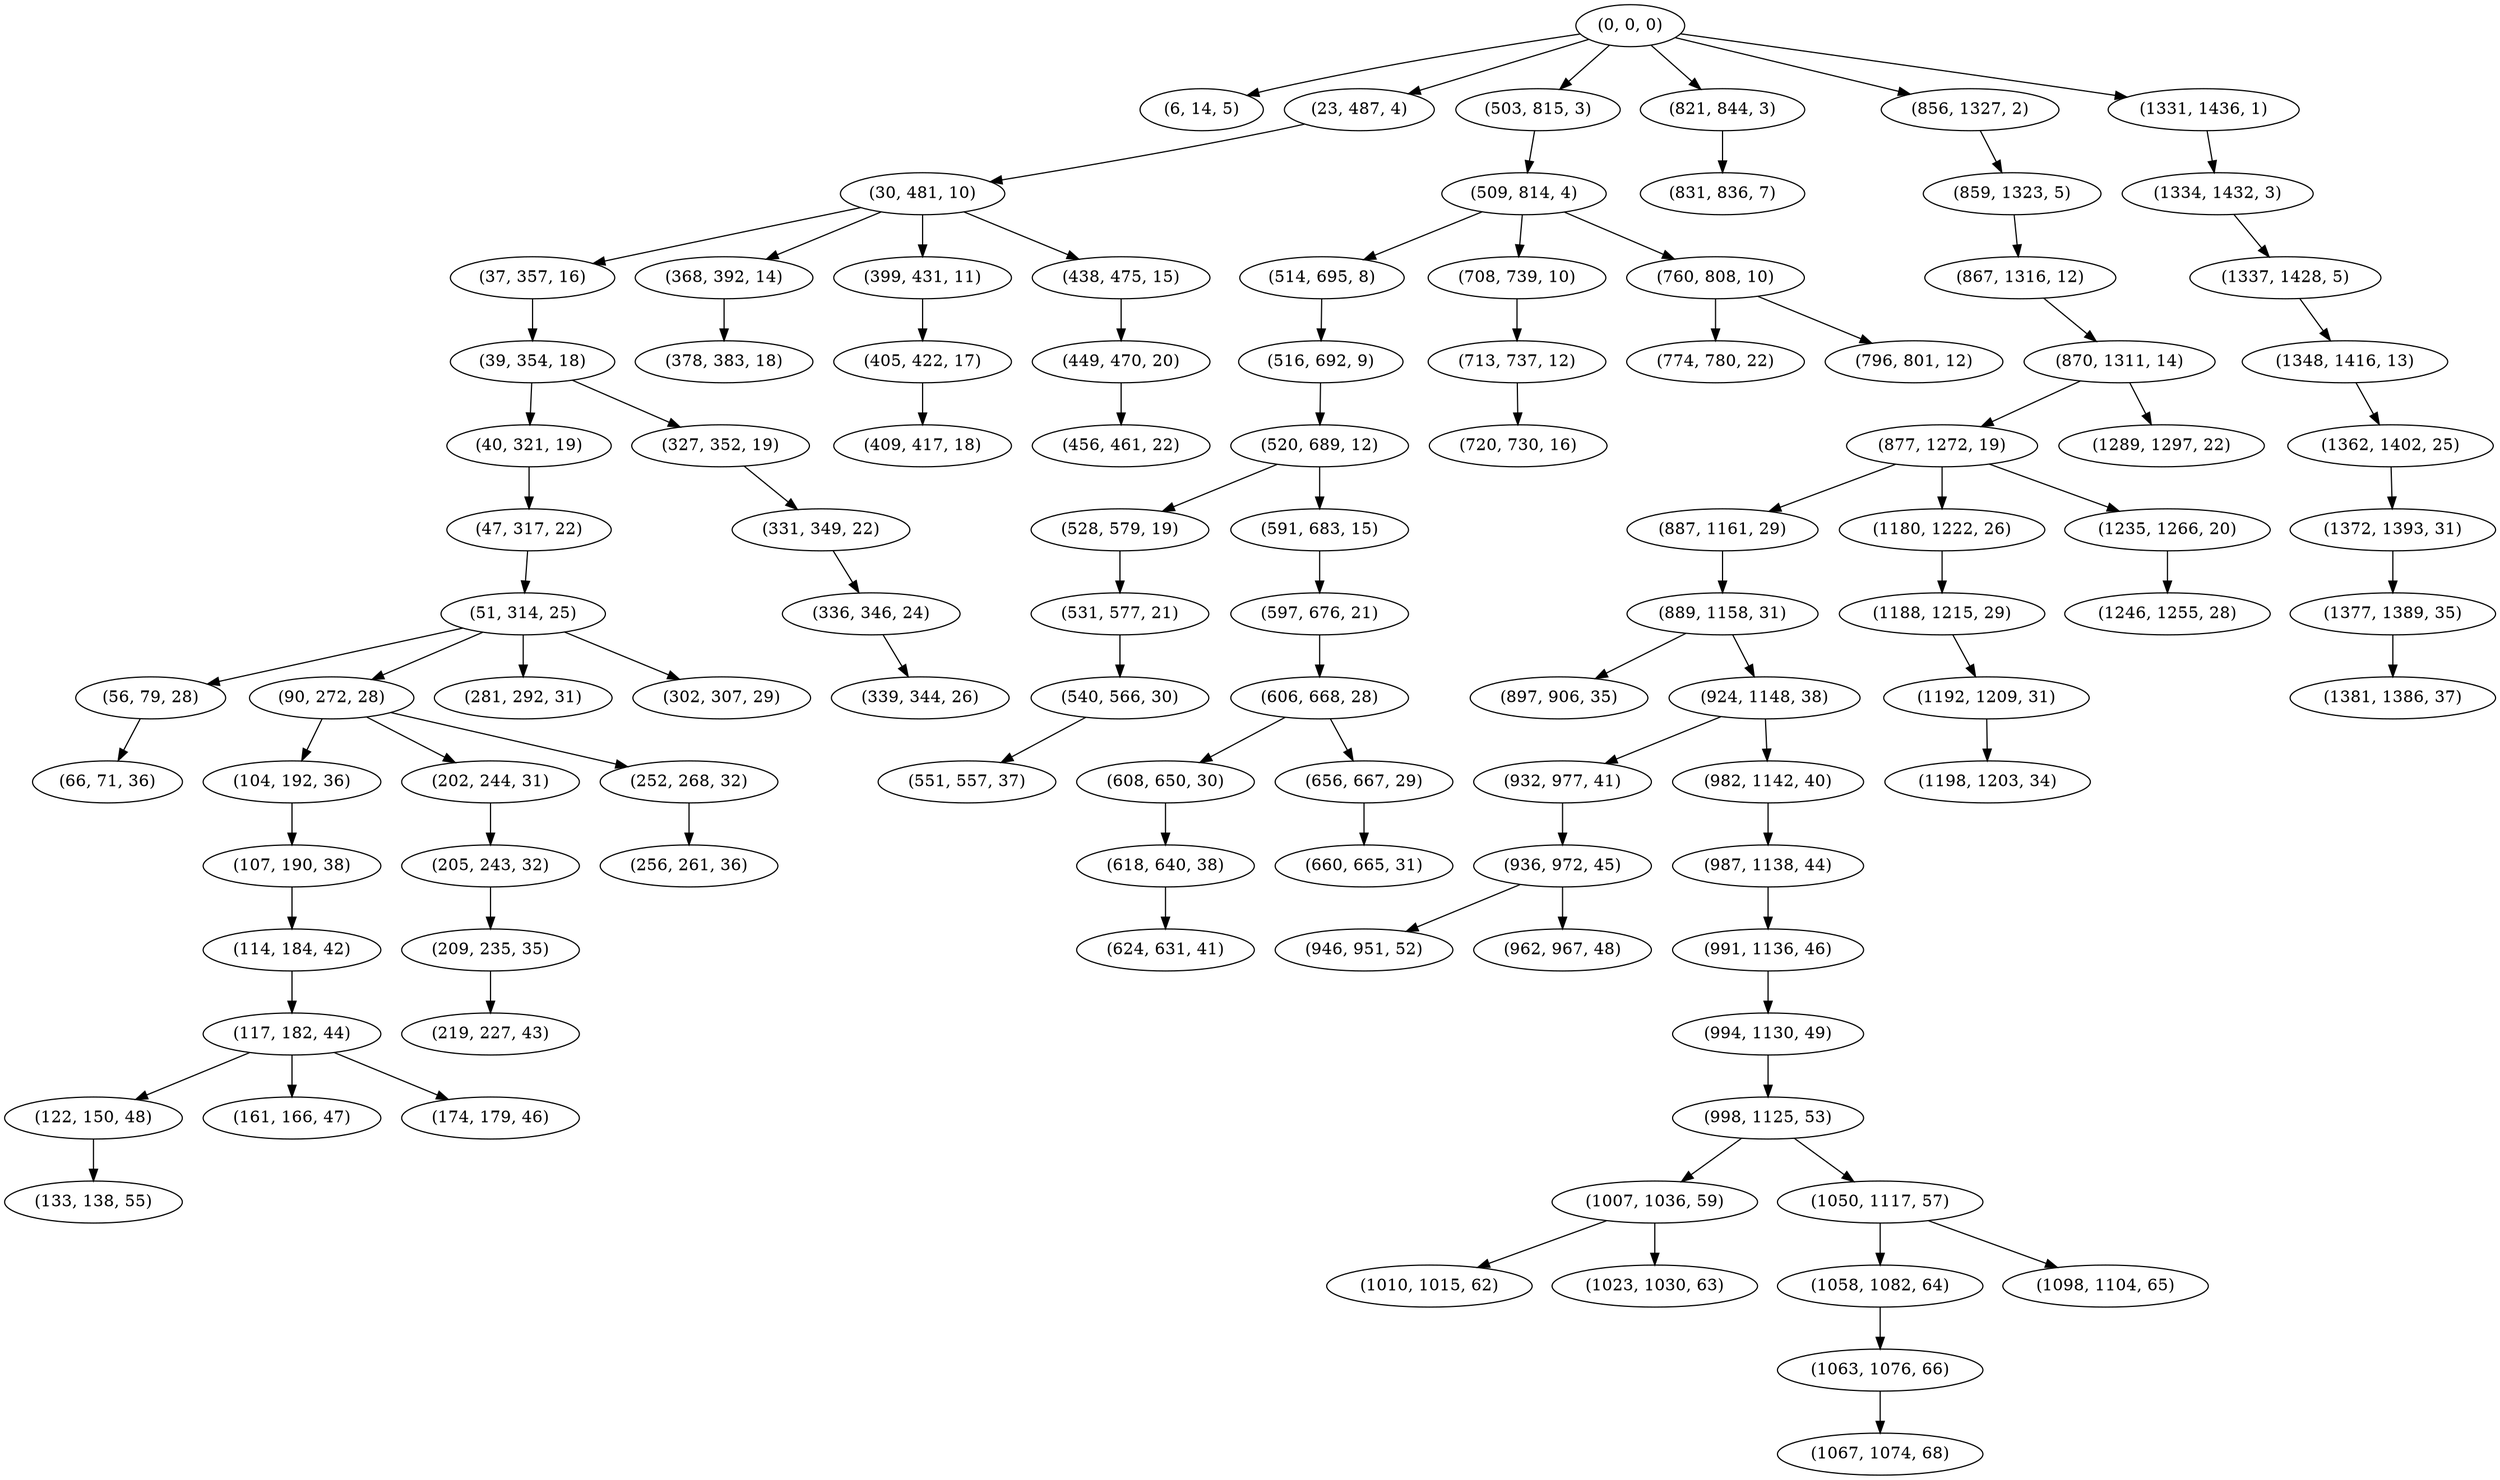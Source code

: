 digraph tree {
    "(0, 0, 0)";
    "(6, 14, 5)";
    "(23, 487, 4)";
    "(30, 481, 10)";
    "(37, 357, 16)";
    "(39, 354, 18)";
    "(40, 321, 19)";
    "(47, 317, 22)";
    "(51, 314, 25)";
    "(56, 79, 28)";
    "(66, 71, 36)";
    "(90, 272, 28)";
    "(104, 192, 36)";
    "(107, 190, 38)";
    "(114, 184, 42)";
    "(117, 182, 44)";
    "(122, 150, 48)";
    "(133, 138, 55)";
    "(161, 166, 47)";
    "(174, 179, 46)";
    "(202, 244, 31)";
    "(205, 243, 32)";
    "(209, 235, 35)";
    "(219, 227, 43)";
    "(252, 268, 32)";
    "(256, 261, 36)";
    "(281, 292, 31)";
    "(302, 307, 29)";
    "(327, 352, 19)";
    "(331, 349, 22)";
    "(336, 346, 24)";
    "(339, 344, 26)";
    "(368, 392, 14)";
    "(378, 383, 18)";
    "(399, 431, 11)";
    "(405, 422, 17)";
    "(409, 417, 18)";
    "(438, 475, 15)";
    "(449, 470, 20)";
    "(456, 461, 22)";
    "(503, 815, 3)";
    "(509, 814, 4)";
    "(514, 695, 8)";
    "(516, 692, 9)";
    "(520, 689, 12)";
    "(528, 579, 19)";
    "(531, 577, 21)";
    "(540, 566, 30)";
    "(551, 557, 37)";
    "(591, 683, 15)";
    "(597, 676, 21)";
    "(606, 668, 28)";
    "(608, 650, 30)";
    "(618, 640, 38)";
    "(624, 631, 41)";
    "(656, 667, 29)";
    "(660, 665, 31)";
    "(708, 739, 10)";
    "(713, 737, 12)";
    "(720, 730, 16)";
    "(760, 808, 10)";
    "(774, 780, 22)";
    "(796, 801, 12)";
    "(821, 844, 3)";
    "(831, 836, 7)";
    "(856, 1327, 2)";
    "(859, 1323, 5)";
    "(867, 1316, 12)";
    "(870, 1311, 14)";
    "(877, 1272, 19)";
    "(887, 1161, 29)";
    "(889, 1158, 31)";
    "(897, 906, 35)";
    "(924, 1148, 38)";
    "(932, 977, 41)";
    "(936, 972, 45)";
    "(946, 951, 52)";
    "(962, 967, 48)";
    "(982, 1142, 40)";
    "(987, 1138, 44)";
    "(991, 1136, 46)";
    "(994, 1130, 49)";
    "(998, 1125, 53)";
    "(1007, 1036, 59)";
    "(1010, 1015, 62)";
    "(1023, 1030, 63)";
    "(1050, 1117, 57)";
    "(1058, 1082, 64)";
    "(1063, 1076, 66)";
    "(1067, 1074, 68)";
    "(1098, 1104, 65)";
    "(1180, 1222, 26)";
    "(1188, 1215, 29)";
    "(1192, 1209, 31)";
    "(1198, 1203, 34)";
    "(1235, 1266, 20)";
    "(1246, 1255, 28)";
    "(1289, 1297, 22)";
    "(1331, 1436, 1)";
    "(1334, 1432, 3)";
    "(1337, 1428, 5)";
    "(1348, 1416, 13)";
    "(1362, 1402, 25)";
    "(1372, 1393, 31)";
    "(1377, 1389, 35)";
    "(1381, 1386, 37)";
    "(0, 0, 0)" -> "(6, 14, 5)";
    "(0, 0, 0)" -> "(23, 487, 4)";
    "(0, 0, 0)" -> "(503, 815, 3)";
    "(0, 0, 0)" -> "(821, 844, 3)";
    "(0, 0, 0)" -> "(856, 1327, 2)";
    "(0, 0, 0)" -> "(1331, 1436, 1)";
    "(23, 487, 4)" -> "(30, 481, 10)";
    "(30, 481, 10)" -> "(37, 357, 16)";
    "(30, 481, 10)" -> "(368, 392, 14)";
    "(30, 481, 10)" -> "(399, 431, 11)";
    "(30, 481, 10)" -> "(438, 475, 15)";
    "(37, 357, 16)" -> "(39, 354, 18)";
    "(39, 354, 18)" -> "(40, 321, 19)";
    "(39, 354, 18)" -> "(327, 352, 19)";
    "(40, 321, 19)" -> "(47, 317, 22)";
    "(47, 317, 22)" -> "(51, 314, 25)";
    "(51, 314, 25)" -> "(56, 79, 28)";
    "(51, 314, 25)" -> "(90, 272, 28)";
    "(51, 314, 25)" -> "(281, 292, 31)";
    "(51, 314, 25)" -> "(302, 307, 29)";
    "(56, 79, 28)" -> "(66, 71, 36)";
    "(90, 272, 28)" -> "(104, 192, 36)";
    "(90, 272, 28)" -> "(202, 244, 31)";
    "(90, 272, 28)" -> "(252, 268, 32)";
    "(104, 192, 36)" -> "(107, 190, 38)";
    "(107, 190, 38)" -> "(114, 184, 42)";
    "(114, 184, 42)" -> "(117, 182, 44)";
    "(117, 182, 44)" -> "(122, 150, 48)";
    "(117, 182, 44)" -> "(161, 166, 47)";
    "(117, 182, 44)" -> "(174, 179, 46)";
    "(122, 150, 48)" -> "(133, 138, 55)";
    "(202, 244, 31)" -> "(205, 243, 32)";
    "(205, 243, 32)" -> "(209, 235, 35)";
    "(209, 235, 35)" -> "(219, 227, 43)";
    "(252, 268, 32)" -> "(256, 261, 36)";
    "(327, 352, 19)" -> "(331, 349, 22)";
    "(331, 349, 22)" -> "(336, 346, 24)";
    "(336, 346, 24)" -> "(339, 344, 26)";
    "(368, 392, 14)" -> "(378, 383, 18)";
    "(399, 431, 11)" -> "(405, 422, 17)";
    "(405, 422, 17)" -> "(409, 417, 18)";
    "(438, 475, 15)" -> "(449, 470, 20)";
    "(449, 470, 20)" -> "(456, 461, 22)";
    "(503, 815, 3)" -> "(509, 814, 4)";
    "(509, 814, 4)" -> "(514, 695, 8)";
    "(509, 814, 4)" -> "(708, 739, 10)";
    "(509, 814, 4)" -> "(760, 808, 10)";
    "(514, 695, 8)" -> "(516, 692, 9)";
    "(516, 692, 9)" -> "(520, 689, 12)";
    "(520, 689, 12)" -> "(528, 579, 19)";
    "(520, 689, 12)" -> "(591, 683, 15)";
    "(528, 579, 19)" -> "(531, 577, 21)";
    "(531, 577, 21)" -> "(540, 566, 30)";
    "(540, 566, 30)" -> "(551, 557, 37)";
    "(591, 683, 15)" -> "(597, 676, 21)";
    "(597, 676, 21)" -> "(606, 668, 28)";
    "(606, 668, 28)" -> "(608, 650, 30)";
    "(606, 668, 28)" -> "(656, 667, 29)";
    "(608, 650, 30)" -> "(618, 640, 38)";
    "(618, 640, 38)" -> "(624, 631, 41)";
    "(656, 667, 29)" -> "(660, 665, 31)";
    "(708, 739, 10)" -> "(713, 737, 12)";
    "(713, 737, 12)" -> "(720, 730, 16)";
    "(760, 808, 10)" -> "(774, 780, 22)";
    "(760, 808, 10)" -> "(796, 801, 12)";
    "(821, 844, 3)" -> "(831, 836, 7)";
    "(856, 1327, 2)" -> "(859, 1323, 5)";
    "(859, 1323, 5)" -> "(867, 1316, 12)";
    "(867, 1316, 12)" -> "(870, 1311, 14)";
    "(870, 1311, 14)" -> "(877, 1272, 19)";
    "(870, 1311, 14)" -> "(1289, 1297, 22)";
    "(877, 1272, 19)" -> "(887, 1161, 29)";
    "(877, 1272, 19)" -> "(1180, 1222, 26)";
    "(877, 1272, 19)" -> "(1235, 1266, 20)";
    "(887, 1161, 29)" -> "(889, 1158, 31)";
    "(889, 1158, 31)" -> "(897, 906, 35)";
    "(889, 1158, 31)" -> "(924, 1148, 38)";
    "(924, 1148, 38)" -> "(932, 977, 41)";
    "(924, 1148, 38)" -> "(982, 1142, 40)";
    "(932, 977, 41)" -> "(936, 972, 45)";
    "(936, 972, 45)" -> "(946, 951, 52)";
    "(936, 972, 45)" -> "(962, 967, 48)";
    "(982, 1142, 40)" -> "(987, 1138, 44)";
    "(987, 1138, 44)" -> "(991, 1136, 46)";
    "(991, 1136, 46)" -> "(994, 1130, 49)";
    "(994, 1130, 49)" -> "(998, 1125, 53)";
    "(998, 1125, 53)" -> "(1007, 1036, 59)";
    "(998, 1125, 53)" -> "(1050, 1117, 57)";
    "(1007, 1036, 59)" -> "(1010, 1015, 62)";
    "(1007, 1036, 59)" -> "(1023, 1030, 63)";
    "(1050, 1117, 57)" -> "(1058, 1082, 64)";
    "(1050, 1117, 57)" -> "(1098, 1104, 65)";
    "(1058, 1082, 64)" -> "(1063, 1076, 66)";
    "(1063, 1076, 66)" -> "(1067, 1074, 68)";
    "(1180, 1222, 26)" -> "(1188, 1215, 29)";
    "(1188, 1215, 29)" -> "(1192, 1209, 31)";
    "(1192, 1209, 31)" -> "(1198, 1203, 34)";
    "(1235, 1266, 20)" -> "(1246, 1255, 28)";
    "(1331, 1436, 1)" -> "(1334, 1432, 3)";
    "(1334, 1432, 3)" -> "(1337, 1428, 5)";
    "(1337, 1428, 5)" -> "(1348, 1416, 13)";
    "(1348, 1416, 13)" -> "(1362, 1402, 25)";
    "(1362, 1402, 25)" -> "(1372, 1393, 31)";
    "(1372, 1393, 31)" -> "(1377, 1389, 35)";
    "(1377, 1389, 35)" -> "(1381, 1386, 37)";
}
